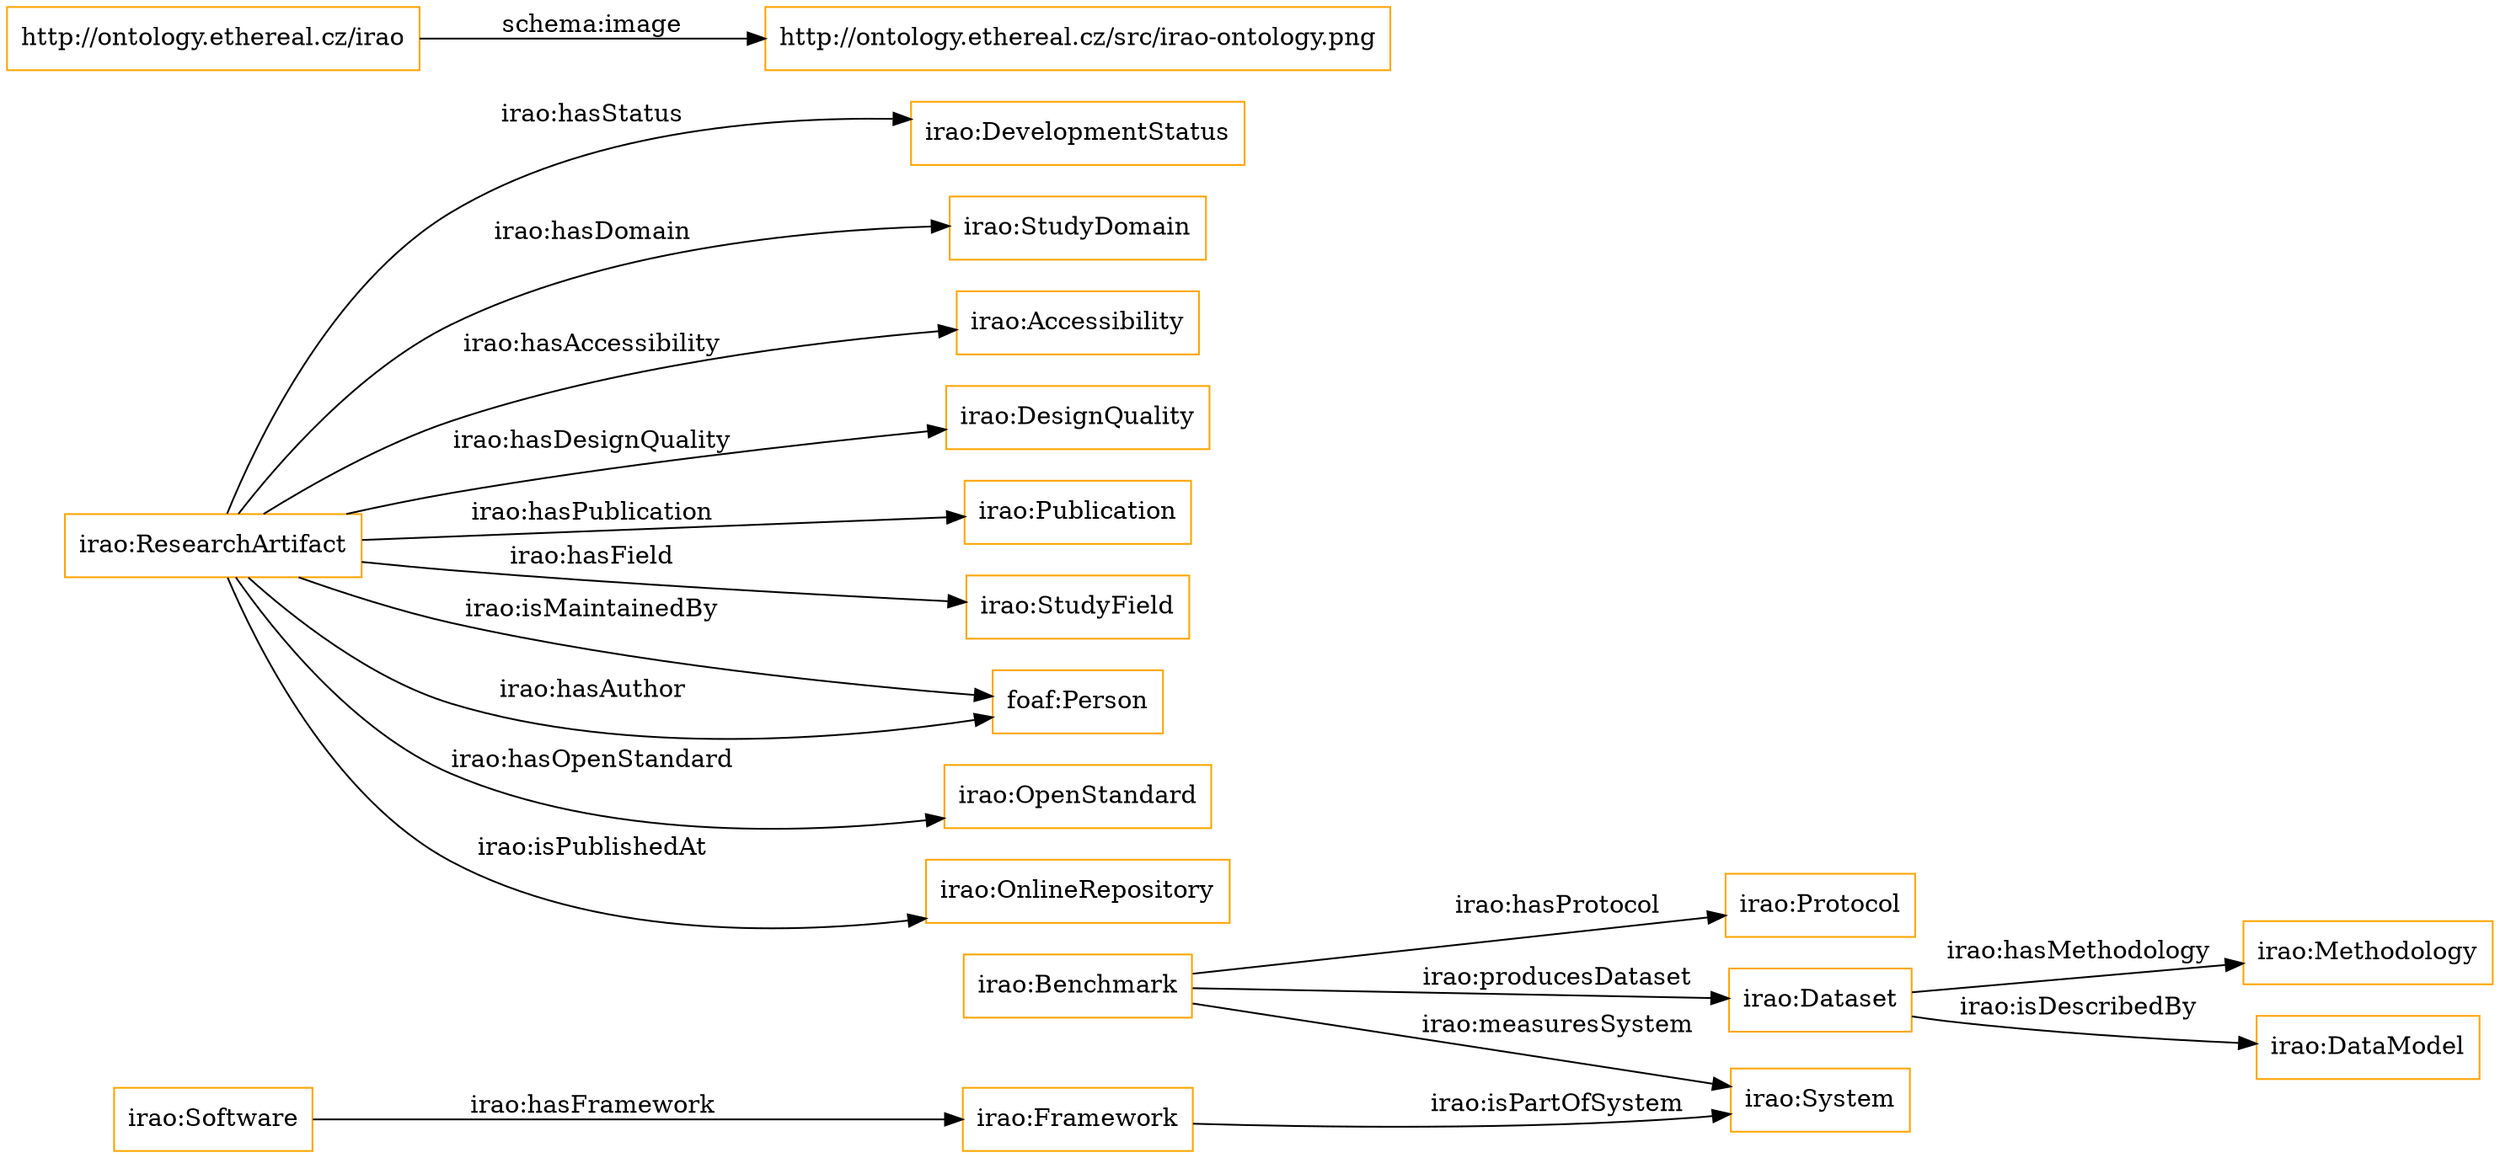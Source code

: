 digraph ar2dtool_diagram { 
rankdir=LR;
size="1501"
node [shape = rectangle, color="orange"]; "irao:Protocol" "irao:DevelopmentStatus" "irao:Software" "irao:Methodology" "irao:Framework" "irao:StudyDomain" "irao:Accessibility" "irao:ResearchArtifact" "irao:Benchmark" "irao:DesignQuality" "irao:DataModel" "irao:Dataset" "irao:Publication" "irao:StudyField" "foaf:Person" "irao:System" "irao:OpenStandard" "irao:OnlineRepository" ; /*classes style*/
	"http://ontology.ethereal.cz/irao" -> "http://ontology.ethereal.cz/src/irao-ontology.png" [ label = "schema:image" ];
	"irao:ResearchArtifact" -> "irao:OnlineRepository" [ label = "irao:isPublishedAt" ];
	"irao:ResearchArtifact" -> "irao:DesignQuality" [ label = "irao:hasDesignQuality" ];
	"irao:ResearchArtifact" -> "irao:StudyDomain" [ label = "irao:hasDomain" ];
	"irao:Dataset" -> "irao:Methodology" [ label = "irao:hasMethodology" ];
	"irao:Dataset" -> "irao:DataModel" [ label = "irao:isDescribedBy" ];
	"irao:Benchmark" -> "irao:System" [ label = "irao:measuresSystem" ];
	"irao:ResearchArtifact" -> "irao:StudyField" [ label = "irao:hasField" ];
	"irao:ResearchArtifact" -> "irao:Publication" [ label = "irao:hasPublication" ];
	"irao:ResearchArtifact" -> "irao:DevelopmentStatus" [ label = "irao:hasStatus" ];
	"irao:Benchmark" -> "irao:Protocol" [ label = "irao:hasProtocol" ];
	"irao:ResearchArtifact" -> "foaf:Person" [ label = "irao:isMaintainedBy" ];
	"irao:ResearchArtifact" -> "foaf:Person" [ label = "irao:hasAuthor" ];
	"irao:Software" -> "irao:Framework" [ label = "irao:hasFramework" ];
	"irao:Benchmark" -> "irao:Dataset" [ label = "irao:producesDataset" ];
	"irao:ResearchArtifact" -> "irao:Accessibility" [ label = "irao:hasAccessibility" ];
	"irao:ResearchArtifact" -> "irao:OpenStandard" [ label = "irao:hasOpenStandard" ];
	"irao:Framework" -> "irao:System" [ label = "irao:isPartOfSystem" ];

}
